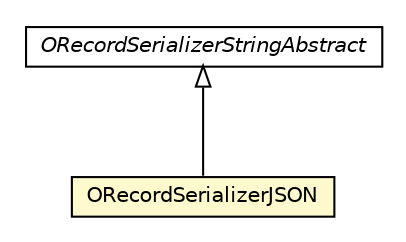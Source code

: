 #!/usr/local/bin/dot
#
# Class diagram 
# Generated by UMLGraph version R5_6-24-gf6e263 (http://www.umlgraph.org/)
#

digraph G {
	edge [fontname="Helvetica",fontsize=10,labelfontname="Helvetica",labelfontsize=10];
	node [fontname="Helvetica",fontsize=10,shape=plaintext];
	nodesep=0.25;
	ranksep=0.5;
	// com.orientechnologies.orient.core.serialization.serializer.record.string.ORecordSerializerJSON
	c5427086 [label=<<table title="com.orientechnologies.orient.core.serialization.serializer.record.string.ORecordSerializerJSON" border="0" cellborder="1" cellspacing="0" cellpadding="2" port="p" bgcolor="lemonChiffon" href="./ORecordSerializerJSON.html">
		<tr><td><table border="0" cellspacing="0" cellpadding="1">
<tr><td align="center" balign="center"> ORecordSerializerJSON </td></tr>
		</table></td></tr>
		</table>>, URL="./ORecordSerializerJSON.html", fontname="Helvetica", fontcolor="black", fontsize=10.0];
	// com.orientechnologies.orient.core.serialization.serializer.record.string.ORecordSerializerStringAbstract
	c5427089 [label=<<table title="com.orientechnologies.orient.core.serialization.serializer.record.string.ORecordSerializerStringAbstract" border="0" cellborder="1" cellspacing="0" cellpadding="2" port="p" href="./ORecordSerializerStringAbstract.html">
		<tr><td><table border="0" cellspacing="0" cellpadding="1">
<tr><td align="center" balign="center"><font face="Helvetica-Oblique"> ORecordSerializerStringAbstract </font></td></tr>
		</table></td></tr>
		</table>>, URL="./ORecordSerializerStringAbstract.html", fontname="Helvetica", fontcolor="black", fontsize=10.0];
	//com.orientechnologies.orient.core.serialization.serializer.record.string.ORecordSerializerJSON extends com.orientechnologies.orient.core.serialization.serializer.record.string.ORecordSerializerStringAbstract
	c5427089:p -> c5427086:p [dir=back,arrowtail=empty];
}

